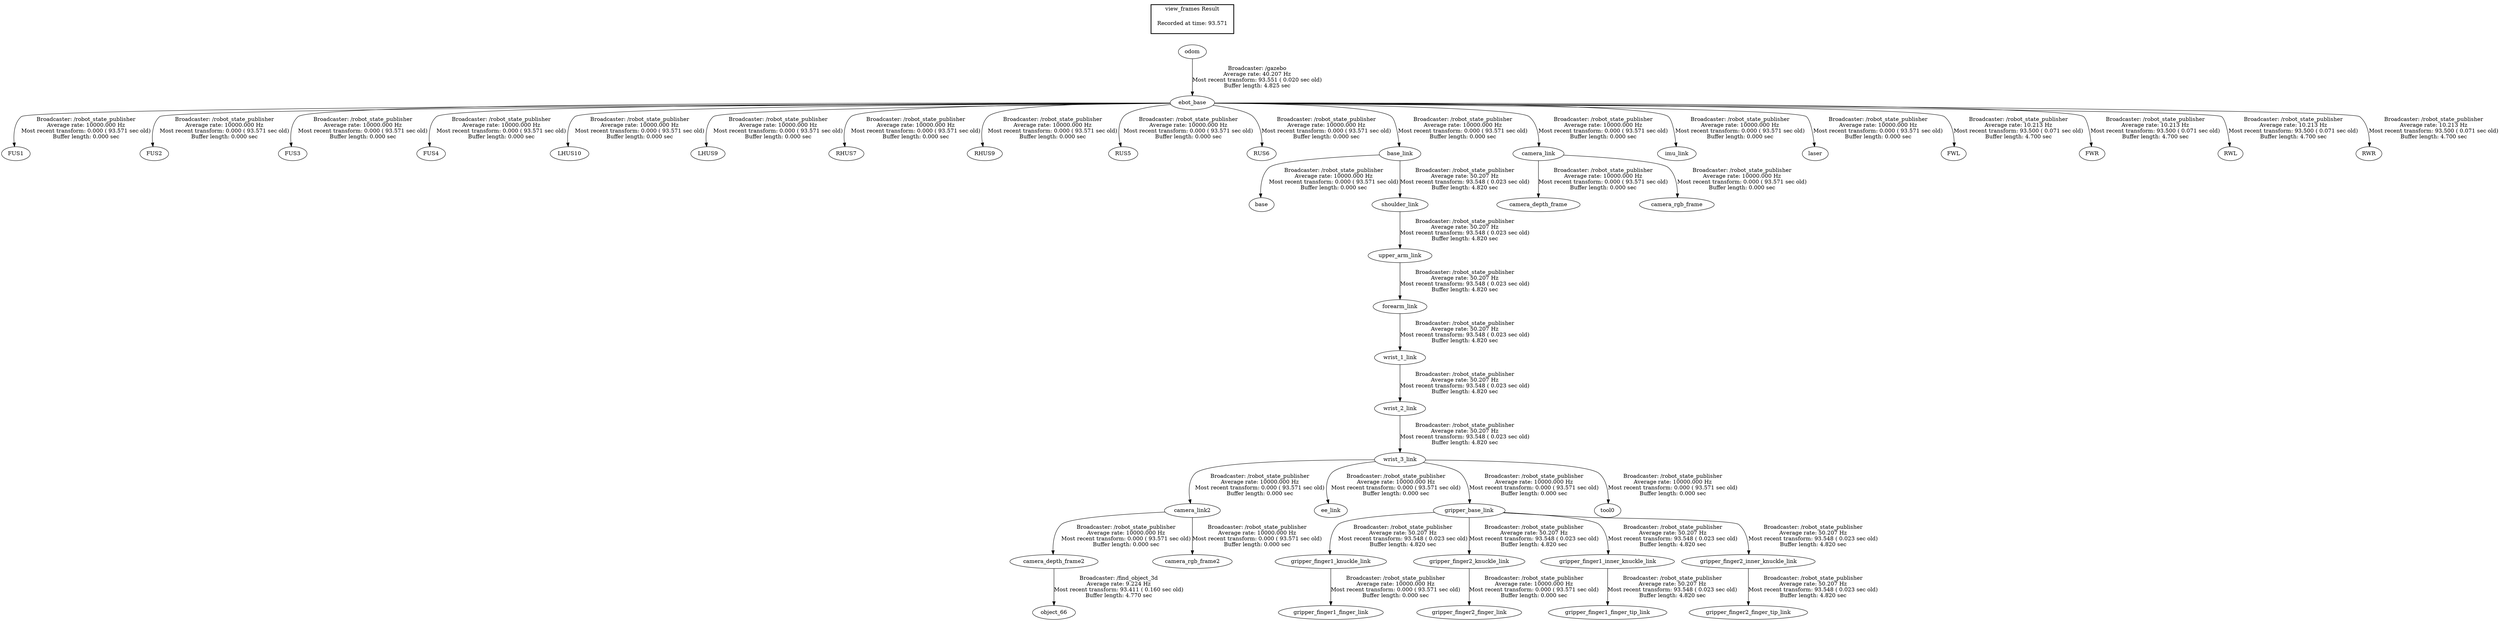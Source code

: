 digraph G {
"ebot_base" -> "FUS1"[label="Broadcaster: /robot_state_publisher\nAverage rate: 10000.000 Hz\nMost recent transform: 0.000 ( 93.571 sec old)\nBuffer length: 0.000 sec\n"];
"odom" -> "ebot_base"[label="Broadcaster: /gazebo\nAverage rate: 40.207 Hz\nMost recent transform: 93.551 ( 0.020 sec old)\nBuffer length: 4.825 sec\n"];
"ebot_base" -> "FUS2"[label="Broadcaster: /robot_state_publisher\nAverage rate: 10000.000 Hz\nMost recent transform: 0.000 ( 93.571 sec old)\nBuffer length: 0.000 sec\n"];
"ebot_base" -> "FUS3"[label="Broadcaster: /robot_state_publisher\nAverage rate: 10000.000 Hz\nMost recent transform: 0.000 ( 93.571 sec old)\nBuffer length: 0.000 sec\n"];
"ebot_base" -> "FUS4"[label="Broadcaster: /robot_state_publisher\nAverage rate: 10000.000 Hz\nMost recent transform: 0.000 ( 93.571 sec old)\nBuffer length: 0.000 sec\n"];
"ebot_base" -> "LHUS10"[label="Broadcaster: /robot_state_publisher\nAverage rate: 10000.000 Hz\nMost recent transform: 0.000 ( 93.571 sec old)\nBuffer length: 0.000 sec\n"];
"ebot_base" -> "LHUS9"[label="Broadcaster: /robot_state_publisher\nAverage rate: 10000.000 Hz\nMost recent transform: 0.000 ( 93.571 sec old)\nBuffer length: 0.000 sec\n"];
"ebot_base" -> "RHUS7"[label="Broadcaster: /robot_state_publisher\nAverage rate: 10000.000 Hz\nMost recent transform: 0.000 ( 93.571 sec old)\nBuffer length: 0.000 sec\n"];
"ebot_base" -> "RHUS9"[label="Broadcaster: /robot_state_publisher\nAverage rate: 10000.000 Hz\nMost recent transform: 0.000 ( 93.571 sec old)\nBuffer length: 0.000 sec\n"];
"ebot_base" -> "RUS5"[label="Broadcaster: /robot_state_publisher\nAverage rate: 10000.000 Hz\nMost recent transform: 0.000 ( 93.571 sec old)\nBuffer length: 0.000 sec\n"];
"ebot_base" -> "RUS6"[label="Broadcaster: /robot_state_publisher\nAverage rate: 10000.000 Hz\nMost recent transform: 0.000 ( 93.571 sec old)\nBuffer length: 0.000 sec\n"];
"base_link" -> "base"[label="Broadcaster: /robot_state_publisher\nAverage rate: 10000.000 Hz\nMost recent transform: 0.000 ( 93.571 sec old)\nBuffer length: 0.000 sec\n"];
"ebot_base" -> "base_link"[label="Broadcaster: /robot_state_publisher\nAverage rate: 10000.000 Hz\nMost recent transform: 0.000 ( 93.571 sec old)\nBuffer length: 0.000 sec\n"];
"camera_link" -> "camera_depth_frame"[label="Broadcaster: /robot_state_publisher\nAverage rate: 10000.000 Hz\nMost recent transform: 0.000 ( 93.571 sec old)\nBuffer length: 0.000 sec\n"];
"ebot_base" -> "camera_link"[label="Broadcaster: /robot_state_publisher\nAverage rate: 10000.000 Hz\nMost recent transform: 0.000 ( 93.571 sec old)\nBuffer length: 0.000 sec\n"];
"camera_link2" -> "camera_depth_frame2"[label="Broadcaster: /robot_state_publisher\nAverage rate: 10000.000 Hz\nMost recent transform: 0.000 ( 93.571 sec old)\nBuffer length: 0.000 sec\n"];
"wrist_3_link" -> "camera_link2"[label="Broadcaster: /robot_state_publisher\nAverage rate: 10000.000 Hz\nMost recent transform: 0.000 ( 93.571 sec old)\nBuffer length: 0.000 sec\n"];
"camera_link" -> "camera_rgb_frame"[label="Broadcaster: /robot_state_publisher\nAverage rate: 10000.000 Hz\nMost recent transform: 0.000 ( 93.571 sec old)\nBuffer length: 0.000 sec\n"];
"camera_link2" -> "camera_rgb_frame2"[label="Broadcaster: /robot_state_publisher\nAverage rate: 10000.000 Hz\nMost recent transform: 0.000 ( 93.571 sec old)\nBuffer length: 0.000 sec\n"];
"wrist_3_link" -> "ee_link"[label="Broadcaster: /robot_state_publisher\nAverage rate: 10000.000 Hz\nMost recent transform: 0.000 ( 93.571 sec old)\nBuffer length: 0.000 sec\n"];
"wrist_2_link" -> "wrist_3_link"[label="Broadcaster: /robot_state_publisher\nAverage rate: 50.207 Hz\nMost recent transform: 93.548 ( 0.023 sec old)\nBuffer length: 4.820 sec\n"];
"wrist_3_link" -> "gripper_base_link"[label="Broadcaster: /robot_state_publisher\nAverage rate: 10000.000 Hz\nMost recent transform: 0.000 ( 93.571 sec old)\nBuffer length: 0.000 sec\n"];
"gripper_finger1_knuckle_link" -> "gripper_finger1_finger_link"[label="Broadcaster: /robot_state_publisher\nAverage rate: 10000.000 Hz\nMost recent transform: 0.000 ( 93.571 sec old)\nBuffer length: 0.000 sec\n"];
"gripper_base_link" -> "gripper_finger1_knuckle_link"[label="Broadcaster: /robot_state_publisher\nAverage rate: 50.207 Hz\nMost recent transform: 93.548 ( 0.023 sec old)\nBuffer length: 4.820 sec\n"];
"gripper_finger2_knuckle_link" -> "gripper_finger2_finger_link"[label="Broadcaster: /robot_state_publisher\nAverage rate: 10000.000 Hz\nMost recent transform: 0.000 ( 93.571 sec old)\nBuffer length: 0.000 sec\n"];
"gripper_base_link" -> "gripper_finger2_knuckle_link"[label="Broadcaster: /robot_state_publisher\nAverage rate: 50.207 Hz\nMost recent transform: 93.548 ( 0.023 sec old)\nBuffer length: 4.820 sec\n"];
"ebot_base" -> "imu_link"[label="Broadcaster: /robot_state_publisher\nAverage rate: 10000.000 Hz\nMost recent transform: 0.000 ( 93.571 sec old)\nBuffer length: 0.000 sec\n"];
"ebot_base" -> "laser"[label="Broadcaster: /robot_state_publisher\nAverage rate: 10000.000 Hz\nMost recent transform: 0.000 ( 93.571 sec old)\nBuffer length: 0.000 sec\n"];
"wrist_3_link" -> "tool0"[label="Broadcaster: /robot_state_publisher\nAverage rate: 10000.000 Hz\nMost recent transform: 0.000 ( 93.571 sec old)\nBuffer length: 0.000 sec\n"];
"upper_arm_link" -> "forearm_link"[label="Broadcaster: /robot_state_publisher\nAverage rate: 50.207 Hz\nMost recent transform: 93.548 ( 0.023 sec old)\nBuffer length: 4.820 sec\n"];
"shoulder_link" -> "upper_arm_link"[label="Broadcaster: /robot_state_publisher\nAverage rate: 50.207 Hz\nMost recent transform: 93.548 ( 0.023 sec old)\nBuffer length: 4.820 sec\n"];
"gripper_finger1_inner_knuckle_link" -> "gripper_finger1_finger_tip_link"[label="Broadcaster: /robot_state_publisher\nAverage rate: 50.207 Hz\nMost recent transform: 93.548 ( 0.023 sec old)\nBuffer length: 4.820 sec\n"];
"gripper_base_link" -> "gripper_finger1_inner_knuckle_link"[label="Broadcaster: /robot_state_publisher\nAverage rate: 50.207 Hz\nMost recent transform: 93.548 ( 0.023 sec old)\nBuffer length: 4.820 sec\n"];
"gripper_finger2_inner_knuckle_link" -> "gripper_finger2_finger_tip_link"[label="Broadcaster: /robot_state_publisher\nAverage rate: 50.207 Hz\nMost recent transform: 93.548 ( 0.023 sec old)\nBuffer length: 4.820 sec\n"];
"gripper_base_link" -> "gripper_finger2_inner_knuckle_link"[label="Broadcaster: /robot_state_publisher\nAverage rate: 50.207 Hz\nMost recent transform: 93.548 ( 0.023 sec old)\nBuffer length: 4.820 sec\n"];
"base_link" -> "shoulder_link"[label="Broadcaster: /robot_state_publisher\nAverage rate: 50.207 Hz\nMost recent transform: 93.548 ( 0.023 sec old)\nBuffer length: 4.820 sec\n"];
"forearm_link" -> "wrist_1_link"[label="Broadcaster: /robot_state_publisher\nAverage rate: 50.207 Hz\nMost recent transform: 93.548 ( 0.023 sec old)\nBuffer length: 4.820 sec\n"];
"wrist_1_link" -> "wrist_2_link"[label="Broadcaster: /robot_state_publisher\nAverage rate: 50.207 Hz\nMost recent transform: 93.548 ( 0.023 sec old)\nBuffer length: 4.820 sec\n"];
"ebot_base" -> "FWL"[label="Broadcaster: /robot_state_publisher\nAverage rate: 10.213 Hz\nMost recent transform: 93.500 ( 0.071 sec old)\nBuffer length: 4.700 sec\n"];
"ebot_base" -> "FWR"[label="Broadcaster: /robot_state_publisher\nAverage rate: 10.213 Hz\nMost recent transform: 93.500 ( 0.071 sec old)\nBuffer length: 4.700 sec\n"];
"ebot_base" -> "RWL"[label="Broadcaster: /robot_state_publisher\nAverage rate: 10.213 Hz\nMost recent transform: 93.500 ( 0.071 sec old)\nBuffer length: 4.700 sec\n"];
"ebot_base" -> "RWR"[label="Broadcaster: /robot_state_publisher\nAverage rate: 10.213 Hz\nMost recent transform: 93.500 ( 0.071 sec old)\nBuffer length: 4.700 sec\n"];
"camera_depth_frame2" -> "object_66"[label="Broadcaster: /find_object_3d\nAverage rate: 9.224 Hz\nMost recent transform: 93.411 ( 0.160 sec old)\nBuffer length: 4.770 sec\n"];
edge [style=invis];
 subgraph cluster_legend { style=bold; color=black; label ="view_frames Result";
"Recorded at time: 93.571"[ shape=plaintext ] ;
 }->"odom";
}